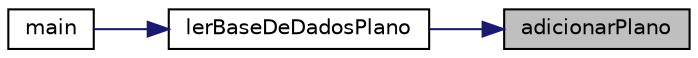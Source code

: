 digraph "adicionarPlano"
{
 // LATEX_PDF_SIZE
  edge [fontname="Helvetica",fontsize="10",labelfontname="Helvetica",labelfontsize="10"];
  node [fontname="Helvetica",fontsize="10",shape=record];
  rankdir="RL";
  Node1 [label="adicionarPlano",height=0.2,width=0.4,color="black", fillcolor="grey75", style="filled", fontcolor="black",tooltip="Função para adicionar um Plano ao ler a base de dados."];
  Node1 -> Node2 [dir="back",color="midnightblue",fontsize="10",style="solid",fontname="Helvetica"];
  Node2 [label="lerBaseDeDadosPlano",height=0.2,width=0.4,color="black", fillcolor="white", style="filled",URL="$Plano_8c.html#abaa4d495f8405ee9943bd58dda5a2289",tooltip="Função que lê o txt de Planos ao iniciar o programa e guarda numa lista ligada."];
  Node2 -> Node3 [dir="back",color="midnightblue",fontsize="10",style="solid",fontname="Helvetica"];
  Node3 [label="main",height=0.2,width=0.4,color="black", fillcolor="white", style="filled",URL="$main_8c.html#a0ddf1224851353fc92bfbff6f499fa97",tooltip="Função principal que vai correr outras funções como (Ler base de dados / Menu Principal / Guardar Bas..."];
}

